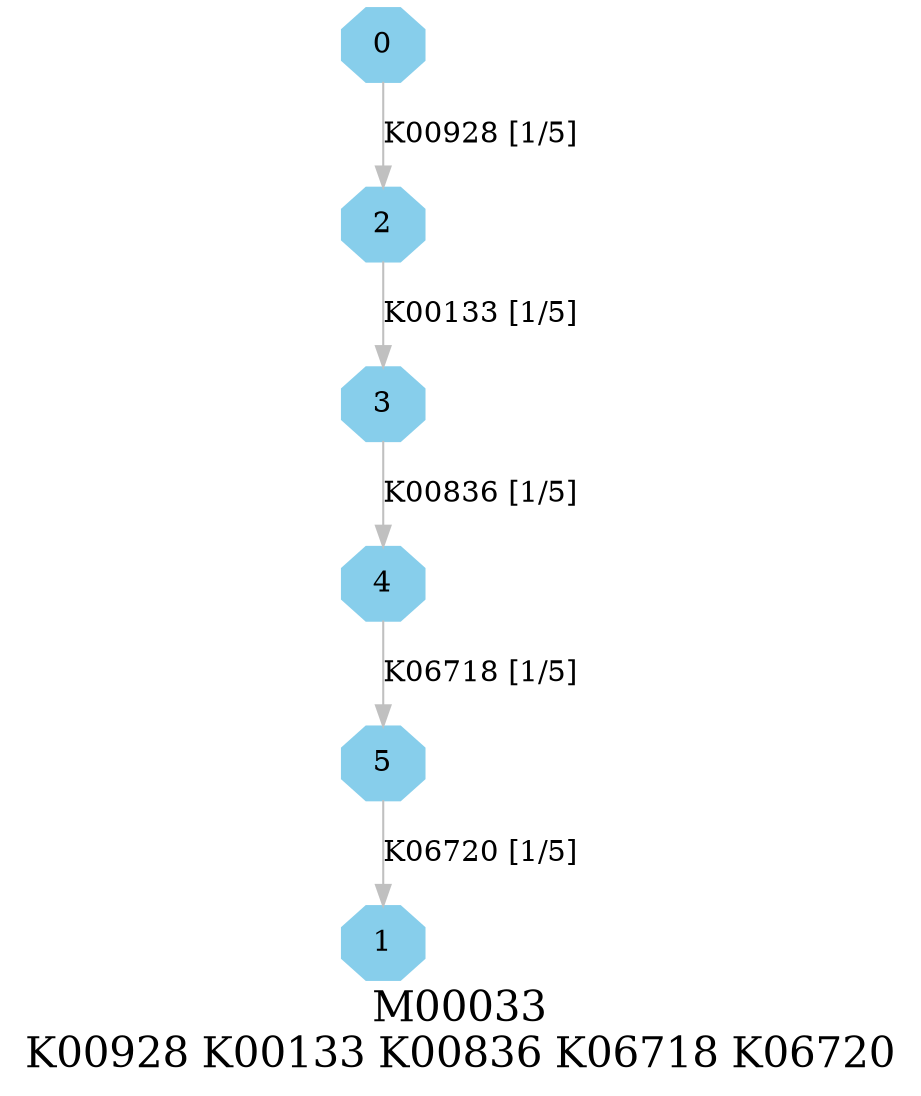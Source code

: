 digraph G {
graph [label="M00033
K00928 K00133 K00836 K06718 K06720",fontsize=20];
node [shape=box,style=filled];
edge [len=3,color=grey];
{node [width=.3,height=.3,shape=octagon,style=filled,color=skyblue] 0 1 2 3 4 5 }
0 -> 2 [label="K00928 [1/5]"];
2 -> 3 [label="K00133 [1/5]"];
3 -> 4 [label="K00836 [1/5]"];
4 -> 5 [label="K06718 [1/5]"];
5 -> 1 [label="K06720 [1/5]"];
}